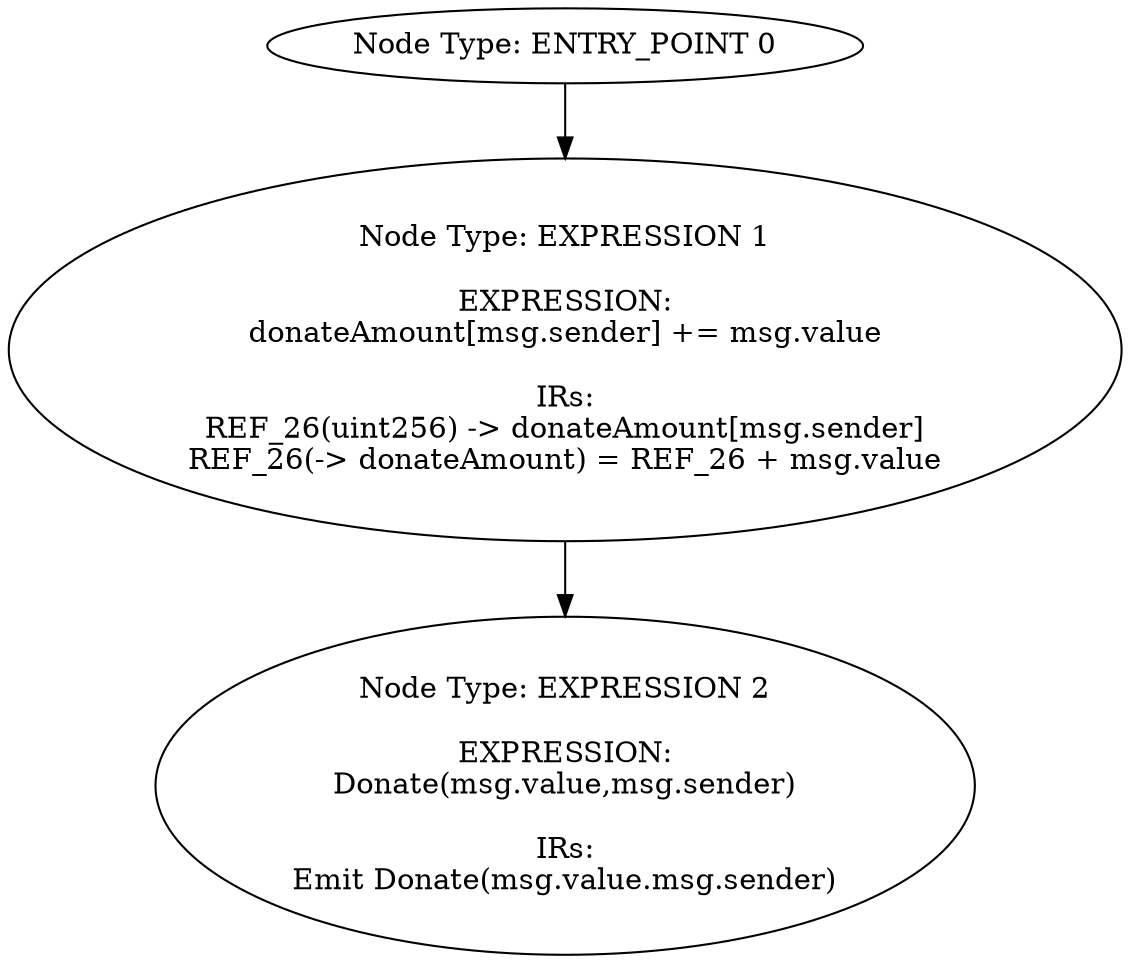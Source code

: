 digraph{
0[label="Node Type: ENTRY_POINT 0
"];
0->1;
1[label="Node Type: EXPRESSION 1

EXPRESSION:
donateAmount[msg.sender] += msg.value

IRs:
REF_26(uint256) -> donateAmount[msg.sender]
REF_26(-> donateAmount) = REF_26 + msg.value"];
1->2;
2[label="Node Type: EXPRESSION 2

EXPRESSION:
Donate(msg.value,msg.sender)

IRs:
Emit Donate(msg.value.msg.sender)"];
}
